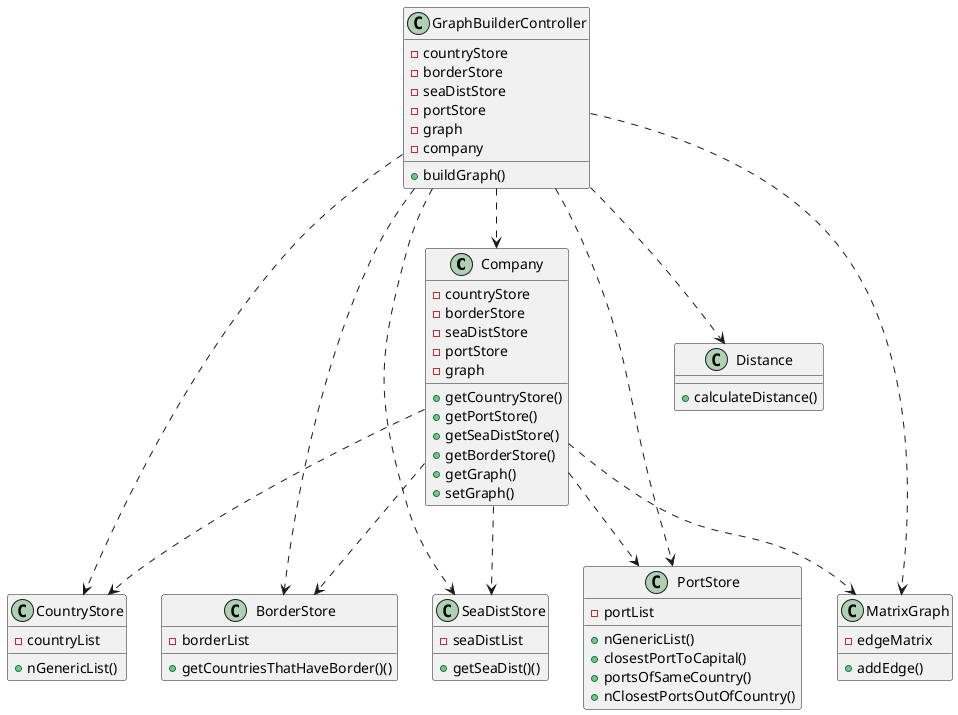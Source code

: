 @startuml
class Company{
-countryStore
-borderStore
-seaDistStore
-portStore
-graph
+getCountryStore()
+getPortStore()
+getSeaDistStore()
+getBorderStore()
+getGraph()
+setGraph()
}

class CountryStore{
-countryList
+nGenericList()
}

class BorderStore{
-borderList
+getCountriesThatHaveBorder()()
}
class SeaDistStore{
-seaDistList
+getSeaDist()()
}
class PortStore{
-portList
+nGenericList()
+closestPortToCapital()
+portsOfSameCountry()
+nClosestPortsOutOfCountry()
}

class GraphBuilderController{
-countryStore
-borderStore
-seaDistStore
-portStore
-graph
-company
+buildGraph()
}

class Distance{
+calculateDistance()
}

class MatrixGraph{
-edgeMatrix
+addEdge()
}

Company..>CountryStore
Company..>BorderStore
Company..>SeaDistStore
Company..>PortStore
Company..>MatrixGraph

GraphBuilderController..>CountryStore
GraphBuilderController..>BorderStore
GraphBuilderController..>SeaDistStore
GraphBuilderController..>PortStore
GraphBuilderController..>MatrixGraph
GraphBuilderController..>Company
GraphBuilderController..>Distance







@enduml